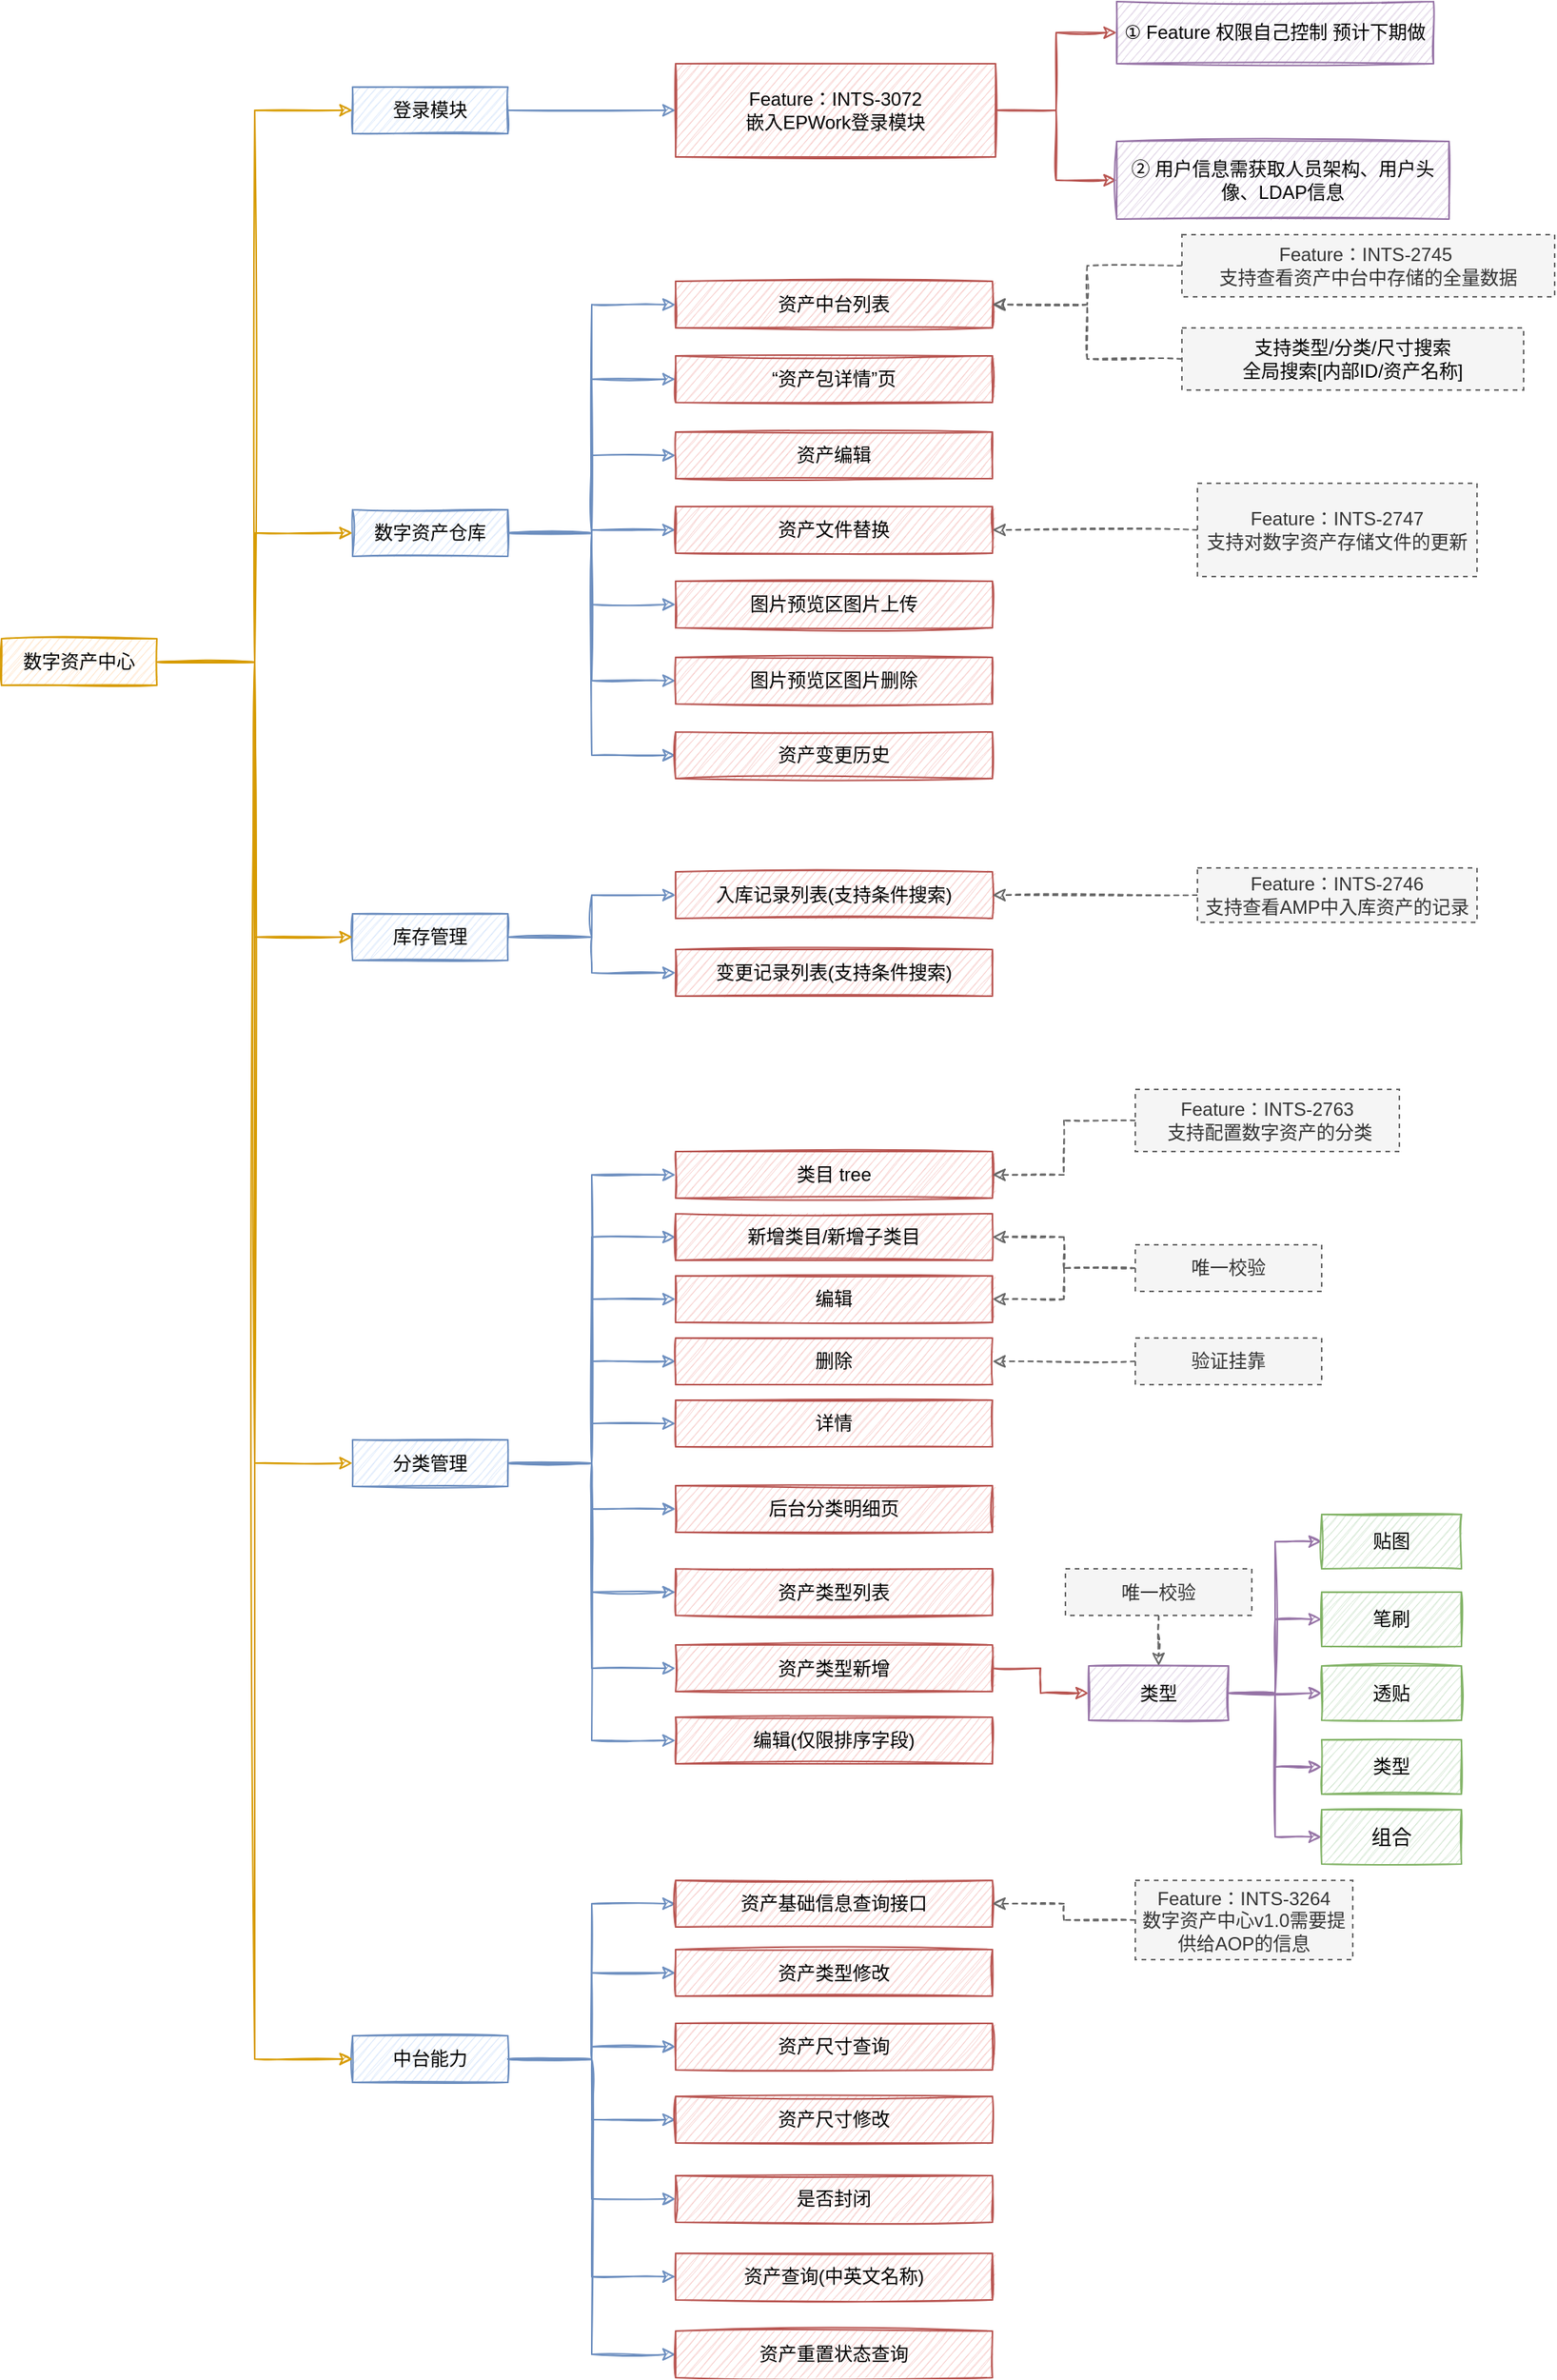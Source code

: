 <mxfile version="17.4.6" type="github">
  <diagram id="C5RBs43oDa-KdzZeNtuy" name="Page-1">
    <mxGraphModel dx="823" dy="1620" grid="1" gridSize="10" guides="1" tooltips="1" connect="1" arrows="1" fold="1" page="1" pageScale="1" pageWidth="827" pageHeight="1169" math="0" shadow="0">
      <root>
        <mxCell id="WIyWlLk6GJQsqaUBKTNV-0" />
        <mxCell id="WIyWlLk6GJQsqaUBKTNV-1" parent="WIyWlLk6GJQsqaUBKTNV-0" />
        <mxCell id="DaFXscNUTRdYXwU_u2qZ-137" value="资产中台列表" style="rounded=0;whiteSpace=wrap;html=1;sketch=1;fillColor=#f8cecc;strokeColor=#b85450;" vertex="1" parent="WIyWlLk6GJQsqaUBKTNV-1">
          <mxGeometry x="464" y="110" width="204" height="30" as="geometry" />
        </mxCell>
        <mxCell id="DaFXscNUTRdYXwU_u2qZ-129" style="edgeStyle=orthogonalEdgeStyle;rounded=0;sketch=1;orthogonalLoop=1;jettySize=auto;html=1;entryX=0;entryY=0.5;entryDx=0;entryDy=0;strokeColor=#6c8ebf;fillColor=#dae8fc;" edge="1" parent="WIyWlLk6GJQsqaUBKTNV-1" source="DaFXscNUTRdYXwU_u2qZ-31" target="DaFXscNUTRdYXwU_u2qZ-86">
          <mxGeometry relative="1" as="geometry" />
        </mxCell>
        <mxCell id="DaFXscNUTRdYXwU_u2qZ-130" style="edgeStyle=orthogonalEdgeStyle;rounded=0;sketch=1;orthogonalLoop=1;jettySize=auto;html=1;entryX=0;entryY=0.5;entryDx=0;entryDy=0;strokeColor=#6c8ebf;fillColor=#dae8fc;" edge="1" parent="WIyWlLk6GJQsqaUBKTNV-1" source="DaFXscNUTRdYXwU_u2qZ-31" target="DaFXscNUTRdYXwU_u2qZ-120">
          <mxGeometry relative="1" as="geometry" />
        </mxCell>
        <mxCell id="DaFXscNUTRdYXwU_u2qZ-131" style="edgeStyle=orthogonalEdgeStyle;rounded=0;sketch=1;orthogonalLoop=1;jettySize=auto;html=1;entryX=0;entryY=0.5;entryDx=0;entryDy=0;strokeColor=#6c8ebf;fillColor=#dae8fc;" edge="1" parent="WIyWlLk6GJQsqaUBKTNV-1" source="DaFXscNUTRdYXwU_u2qZ-31" target="DaFXscNUTRdYXwU_u2qZ-121">
          <mxGeometry relative="1" as="geometry" />
        </mxCell>
        <mxCell id="DaFXscNUTRdYXwU_u2qZ-132" style="edgeStyle=orthogonalEdgeStyle;rounded=0;sketch=1;orthogonalLoop=1;jettySize=auto;html=1;entryX=0;entryY=0.5;entryDx=0;entryDy=0;strokeColor=#6c8ebf;fillColor=#dae8fc;" edge="1" parent="WIyWlLk6GJQsqaUBKTNV-1" source="DaFXscNUTRdYXwU_u2qZ-31" target="DaFXscNUTRdYXwU_u2qZ-122">
          <mxGeometry relative="1" as="geometry" />
        </mxCell>
        <mxCell id="DaFXscNUTRdYXwU_u2qZ-133" style="edgeStyle=orthogonalEdgeStyle;rounded=0;sketch=1;orthogonalLoop=1;jettySize=auto;html=1;entryX=0;entryY=0.5;entryDx=0;entryDy=0;strokeColor=#6c8ebf;fillColor=#dae8fc;" edge="1" parent="WIyWlLk6GJQsqaUBKTNV-1" source="DaFXscNUTRdYXwU_u2qZ-31" target="DaFXscNUTRdYXwU_u2qZ-123">
          <mxGeometry relative="1" as="geometry" />
        </mxCell>
        <mxCell id="DaFXscNUTRdYXwU_u2qZ-134" style="edgeStyle=orthogonalEdgeStyle;rounded=0;sketch=1;orthogonalLoop=1;jettySize=auto;html=1;entryX=0;entryY=0.5;entryDx=0;entryDy=0;strokeColor=#6c8ebf;fillColor=#dae8fc;" edge="1" parent="WIyWlLk6GJQsqaUBKTNV-1" source="DaFXscNUTRdYXwU_u2qZ-31" target="DaFXscNUTRdYXwU_u2qZ-124">
          <mxGeometry relative="1" as="geometry" />
        </mxCell>
        <mxCell id="DaFXscNUTRdYXwU_u2qZ-135" style="edgeStyle=orthogonalEdgeStyle;rounded=0;sketch=1;orthogonalLoop=1;jettySize=auto;html=1;entryX=0;entryY=0.5;entryDx=0;entryDy=0;strokeColor=#6c8ebf;fillColor=#dae8fc;" edge="1" parent="WIyWlLk6GJQsqaUBKTNV-1" source="DaFXscNUTRdYXwU_u2qZ-31" target="DaFXscNUTRdYXwU_u2qZ-125">
          <mxGeometry relative="1" as="geometry" />
        </mxCell>
        <mxCell id="DaFXscNUTRdYXwU_u2qZ-31" value="中台能力" style="rounded=0;whiteSpace=wrap;html=1;sketch=1;fillColor=#dae8fc;strokeColor=#6c8ebf;treeFolding=1;treeMoving=1;" vertex="1" parent="WIyWlLk6GJQsqaUBKTNV-1">
          <mxGeometry x="256" y="1239" width="100" height="30" as="geometry" />
        </mxCell>
        <mxCell id="DaFXscNUTRdYXwU_u2qZ-98" style="edgeStyle=orthogonalEdgeStyle;rounded=0;sketch=1;orthogonalLoop=1;jettySize=auto;html=1;entryX=0;entryY=0.5;entryDx=0;entryDy=0;strokeColor=#6c8ebf;fillColor=#dae8fc;" edge="1" parent="WIyWlLk6GJQsqaUBKTNV-1" source="DaFXscNUTRdYXwU_u2qZ-29" target="DaFXscNUTRdYXwU_u2qZ-77">
          <mxGeometry relative="1" as="geometry" />
        </mxCell>
        <mxCell id="DaFXscNUTRdYXwU_u2qZ-99" style="edgeStyle=orthogonalEdgeStyle;rounded=0;sketch=1;orthogonalLoop=1;jettySize=auto;html=1;entryX=0;entryY=0.5;entryDx=0;entryDy=0;strokeColor=#6c8ebf;fillColor=#dae8fc;" edge="1" parent="WIyWlLk6GJQsqaUBKTNV-1" source="DaFXscNUTRdYXwU_u2qZ-29" target="DaFXscNUTRdYXwU_u2qZ-79">
          <mxGeometry relative="1" as="geometry" />
        </mxCell>
        <mxCell id="DaFXscNUTRdYXwU_u2qZ-101" style="edgeStyle=orthogonalEdgeStyle;rounded=0;sketch=1;orthogonalLoop=1;jettySize=auto;html=1;entryX=0;entryY=0.5;entryDx=0;entryDy=0;strokeColor=#6c8ebf;fillColor=#dae8fc;" edge="1" parent="WIyWlLk6GJQsqaUBKTNV-1" source="DaFXscNUTRdYXwU_u2qZ-29" target="DaFXscNUTRdYXwU_u2qZ-100">
          <mxGeometry relative="1" as="geometry" />
        </mxCell>
        <mxCell id="DaFXscNUTRdYXwU_u2qZ-102" style="edgeStyle=orthogonalEdgeStyle;rounded=0;sketch=1;orthogonalLoop=1;jettySize=auto;html=1;entryX=0;entryY=0.5;entryDx=0;entryDy=0;strokeColor=#6c8ebf;fillColor=#dae8fc;" edge="1" parent="WIyWlLk6GJQsqaUBKTNV-1" source="DaFXscNUTRdYXwU_u2qZ-29" target="DaFXscNUTRdYXwU_u2qZ-78">
          <mxGeometry relative="1" as="geometry" />
        </mxCell>
        <mxCell id="DaFXscNUTRdYXwU_u2qZ-103" style="edgeStyle=orthogonalEdgeStyle;rounded=0;sketch=1;orthogonalLoop=1;jettySize=auto;html=1;entryX=0;entryY=0.5;entryDx=0;entryDy=0;strokeColor=#6c8ebf;fillColor=#dae8fc;" edge="1" parent="WIyWlLk6GJQsqaUBKTNV-1" source="DaFXscNUTRdYXwU_u2qZ-29" target="DaFXscNUTRdYXwU_u2qZ-80">
          <mxGeometry relative="1" as="geometry" />
        </mxCell>
        <mxCell id="DaFXscNUTRdYXwU_u2qZ-104" style="edgeStyle=orthogonalEdgeStyle;rounded=0;sketch=1;orthogonalLoop=1;jettySize=auto;html=1;entryX=0;entryY=0.5;entryDx=0;entryDy=0;strokeColor=#6c8ebf;fillColor=#dae8fc;" edge="1" parent="WIyWlLk6GJQsqaUBKTNV-1" source="DaFXscNUTRdYXwU_u2qZ-29" target="DaFXscNUTRdYXwU_u2qZ-81">
          <mxGeometry relative="1" as="geometry" />
        </mxCell>
        <mxCell id="DaFXscNUTRdYXwU_u2qZ-105" style="edgeStyle=orthogonalEdgeStyle;rounded=0;sketch=1;orthogonalLoop=1;jettySize=auto;html=1;entryX=0;entryY=0.5;entryDx=0;entryDy=0;strokeColor=#6c8ebf;fillColor=#dae8fc;" edge="1" parent="WIyWlLk6GJQsqaUBKTNV-1" source="DaFXscNUTRdYXwU_u2qZ-29" target="DaFXscNUTRdYXwU_u2qZ-83">
          <mxGeometry relative="1" as="geometry" />
        </mxCell>
        <mxCell id="DaFXscNUTRdYXwU_u2qZ-106" style="edgeStyle=orthogonalEdgeStyle;rounded=0;sketch=1;orthogonalLoop=1;jettySize=auto;html=1;entryX=0;entryY=0.5;entryDx=0;entryDy=0;strokeColor=#6c8ebf;fillColor=#dae8fc;" edge="1" parent="WIyWlLk6GJQsqaUBKTNV-1" source="DaFXscNUTRdYXwU_u2qZ-29" target="DaFXscNUTRdYXwU_u2qZ-84">
          <mxGeometry relative="1" as="geometry" />
        </mxCell>
        <mxCell id="DaFXscNUTRdYXwU_u2qZ-145" style="edgeStyle=orthogonalEdgeStyle;rounded=0;sketch=1;orthogonalLoop=1;jettySize=auto;html=1;entryX=0;entryY=0.5;entryDx=0;entryDy=0;strokeColor=#6c8ebf;fillColor=#dae8fc;" edge="1" parent="WIyWlLk6GJQsqaUBKTNV-1" source="DaFXscNUTRdYXwU_u2qZ-29" target="DaFXscNUTRdYXwU_u2qZ-144">
          <mxGeometry relative="1" as="geometry" />
        </mxCell>
        <mxCell id="DaFXscNUTRdYXwU_u2qZ-29" value="分类管理" style="rounded=0;whiteSpace=wrap;html=1;sketch=1;fillColor=#dae8fc;strokeColor=#6c8ebf;treeMoving=1;treeFolding=1;" vertex="1" parent="WIyWlLk6GJQsqaUBKTNV-1">
          <mxGeometry x="256" y="855.5" width="100" height="30" as="geometry" />
        </mxCell>
        <mxCell id="DaFXscNUTRdYXwU_u2qZ-92" style="edgeStyle=orthogonalEdgeStyle;rounded=0;sketch=1;orthogonalLoop=1;jettySize=auto;html=1;entryX=0;entryY=0.5;entryDx=0;entryDy=0;strokeColor=#6c8ebf;fillColor=#dae8fc;" edge="1" parent="WIyWlLk6GJQsqaUBKTNV-1" source="DaFXscNUTRdYXwU_u2qZ-27" target="DaFXscNUTRdYXwU_u2qZ-76">
          <mxGeometry relative="1" as="geometry" />
        </mxCell>
        <mxCell id="DaFXscNUTRdYXwU_u2qZ-93" style="edgeStyle=orthogonalEdgeStyle;rounded=0;sketch=1;orthogonalLoop=1;jettySize=auto;html=1;entryX=0;entryY=0.5;entryDx=0;entryDy=0;strokeColor=#6c8ebf;fillColor=#dae8fc;" edge="1" parent="WIyWlLk6GJQsqaUBKTNV-1" source="DaFXscNUTRdYXwU_u2qZ-27" target="DaFXscNUTRdYXwU_u2qZ-75">
          <mxGeometry relative="1" as="geometry" />
        </mxCell>
        <mxCell id="DaFXscNUTRdYXwU_u2qZ-27" value="库存管理" style="rounded=0;whiteSpace=wrap;html=1;sketch=1;fillColor=#dae8fc;strokeColor=#6c8ebf;treeMoving=1;treeFolding=1;" vertex="1" parent="WIyWlLk6GJQsqaUBKTNV-1">
          <mxGeometry x="256" y="517" width="100" height="30" as="geometry" />
        </mxCell>
        <mxCell id="DaFXscNUTRdYXwU_u2qZ-43" value="" style="edgeStyle=orthogonalEdgeStyle;rounded=0;sketch=1;orthogonalLoop=1;jettySize=auto;html=1;fillColor=#dae8fc;strokeColor=#6c8ebf;entryX=0;entryY=0.5;entryDx=0;entryDy=0;" edge="1" parent="WIyWlLk6GJQsqaUBKTNV-1" source="DaFXscNUTRdYXwU_u2qZ-23" target="DaFXscNUTRdYXwU_u2qZ-137">
          <mxGeometry relative="1" as="geometry">
            <mxPoint x="464" y="116" as="targetPoint" />
          </mxGeometry>
        </mxCell>
        <mxCell id="DaFXscNUTRdYXwU_u2qZ-70" style="edgeStyle=orthogonalEdgeStyle;rounded=0;sketch=1;orthogonalLoop=1;jettySize=auto;html=1;entryX=0;entryY=0.5;entryDx=0;entryDy=0;fillColor=#dae8fc;strokeColor=#6c8ebf;" edge="1" parent="WIyWlLk6GJQsqaUBKTNV-1" source="DaFXscNUTRdYXwU_u2qZ-23" target="DaFXscNUTRdYXwU_u2qZ-69">
          <mxGeometry relative="1" as="geometry" />
        </mxCell>
        <mxCell id="DaFXscNUTRdYXwU_u2qZ-88" style="edgeStyle=orthogonalEdgeStyle;rounded=0;sketch=1;orthogonalLoop=1;jettySize=auto;html=1;entryX=0;entryY=0.5;entryDx=0;entryDy=0;strokeColor=#6c8ebf;fillColor=#dae8fc;" edge="1" parent="WIyWlLk6GJQsqaUBKTNV-1" source="DaFXscNUTRdYXwU_u2qZ-23" target="DaFXscNUTRdYXwU_u2qZ-71">
          <mxGeometry relative="1" as="geometry" />
        </mxCell>
        <mxCell id="DaFXscNUTRdYXwU_u2qZ-89" style="edgeStyle=orthogonalEdgeStyle;rounded=0;sketch=1;orthogonalLoop=1;jettySize=auto;html=1;entryX=0;entryY=0.5;entryDx=0;entryDy=0;strokeColor=#6c8ebf;fillColor=#dae8fc;" edge="1" parent="WIyWlLk6GJQsqaUBKTNV-1" source="DaFXscNUTRdYXwU_u2qZ-23" target="DaFXscNUTRdYXwU_u2qZ-72">
          <mxGeometry relative="1" as="geometry" />
        </mxCell>
        <mxCell id="DaFXscNUTRdYXwU_u2qZ-90" style="edgeStyle=orthogonalEdgeStyle;rounded=0;sketch=1;orthogonalLoop=1;jettySize=auto;html=1;entryX=0;entryY=0.5;entryDx=0;entryDy=0;strokeColor=#6c8ebf;fillColor=#dae8fc;" edge="1" parent="WIyWlLk6GJQsqaUBKTNV-1" source="DaFXscNUTRdYXwU_u2qZ-23" target="DaFXscNUTRdYXwU_u2qZ-73">
          <mxGeometry relative="1" as="geometry" />
        </mxCell>
        <mxCell id="DaFXscNUTRdYXwU_u2qZ-91" style="edgeStyle=orthogonalEdgeStyle;rounded=0;sketch=1;orthogonalLoop=1;jettySize=auto;html=1;entryX=0;entryY=0.5;entryDx=0;entryDy=0;strokeColor=#6c8ebf;fillColor=#dae8fc;" edge="1" parent="WIyWlLk6GJQsqaUBKTNV-1" source="DaFXscNUTRdYXwU_u2qZ-23" target="DaFXscNUTRdYXwU_u2qZ-74">
          <mxGeometry relative="1" as="geometry" />
        </mxCell>
        <mxCell id="DaFXscNUTRdYXwU_u2qZ-23" value="数字资产仓库" style="rounded=0;whiteSpace=wrap;html=1;sketch=1;fillColor=#dae8fc;strokeColor=#6c8ebf;treeFolding=1;treeMoving=1;" vertex="1" parent="WIyWlLk6GJQsqaUBKTNV-1">
          <mxGeometry x="256" y="257" width="100" height="30" as="geometry" />
        </mxCell>
        <mxCell id="DaFXscNUTRdYXwU_u2qZ-35" style="edgeStyle=orthogonalEdgeStyle;rounded=0;sketch=1;orthogonalLoop=1;jettySize=auto;html=1;exitX=1;exitY=0.5;exitDx=0;exitDy=0;entryX=0;entryY=0.5;entryDx=0;entryDy=0;fillColor=#dae8fc;strokeColor=#6c8ebf;" edge="1" parent="WIyWlLk6GJQsqaUBKTNV-1" source="DaFXscNUTRdYXwU_u2qZ-25" target="DaFXscNUTRdYXwU_u2qZ-18">
          <mxGeometry relative="1" as="geometry" />
        </mxCell>
        <mxCell id="DaFXscNUTRdYXwU_u2qZ-25" value="登录模块" style="rounded=0;whiteSpace=wrap;html=1;sketch=1;fillColor=#dae8fc;strokeColor=#6c8ebf;treeMoving=1;treeFolding=1;" vertex="1" parent="WIyWlLk6GJQsqaUBKTNV-1">
          <mxGeometry x="256" y="-15" width="100" height="30" as="geometry" />
        </mxCell>
        <mxCell id="DaFXscNUTRdYXwU_u2qZ-24" value="" style="edgeStyle=orthogonalEdgeStyle;rounded=0;sketch=1;orthogonalLoop=1;jettySize=auto;html=1;entryX=0;entryY=0.5;entryDx=0;entryDy=0;fillColor=#ffe6cc;strokeColor=#d79b00;" edge="1" parent="WIyWlLk6GJQsqaUBKTNV-1" source="DaFXscNUTRdYXwU_u2qZ-0" target="DaFXscNUTRdYXwU_u2qZ-23">
          <mxGeometry relative="1" as="geometry" />
        </mxCell>
        <mxCell id="DaFXscNUTRdYXwU_u2qZ-26" value="" style="edgeStyle=orthogonalEdgeStyle;rounded=0;sketch=1;orthogonalLoop=1;jettySize=auto;html=1;entryX=0;entryY=0.5;entryDx=0;entryDy=0;fillColor=#ffe6cc;strokeColor=#d79b00;" edge="1" parent="WIyWlLk6GJQsqaUBKTNV-1" source="DaFXscNUTRdYXwU_u2qZ-0" target="DaFXscNUTRdYXwU_u2qZ-25">
          <mxGeometry relative="1" as="geometry" />
        </mxCell>
        <mxCell id="DaFXscNUTRdYXwU_u2qZ-30" value="" style="edgeStyle=orthogonalEdgeStyle;rounded=0;sketch=1;orthogonalLoop=1;jettySize=auto;html=1;entryX=0;entryY=0.5;entryDx=0;entryDy=0;fillColor=#ffe6cc;strokeColor=#d79b00;" edge="1" parent="WIyWlLk6GJQsqaUBKTNV-1" source="DaFXscNUTRdYXwU_u2qZ-0" target="DaFXscNUTRdYXwU_u2qZ-29">
          <mxGeometry relative="1" as="geometry" />
        </mxCell>
        <mxCell id="DaFXscNUTRdYXwU_u2qZ-32" value="" style="edgeStyle=orthogonalEdgeStyle;rounded=0;sketch=1;orthogonalLoop=1;jettySize=auto;html=1;entryX=0;entryY=0.5;entryDx=0;entryDy=0;fillColor=#ffe6cc;strokeColor=#d79b00;" edge="1" parent="WIyWlLk6GJQsqaUBKTNV-1" source="DaFXscNUTRdYXwU_u2qZ-0" target="DaFXscNUTRdYXwU_u2qZ-31">
          <mxGeometry relative="1" as="geometry" />
        </mxCell>
        <mxCell id="DaFXscNUTRdYXwU_u2qZ-87" style="edgeStyle=orthogonalEdgeStyle;rounded=0;sketch=1;orthogonalLoop=1;jettySize=auto;html=1;entryX=0;entryY=0.5;entryDx=0;entryDy=0;strokeColor=#d79b00;fillColor=#ffe6cc;" edge="1" parent="WIyWlLk6GJQsqaUBKTNV-1" source="DaFXscNUTRdYXwU_u2qZ-0" target="DaFXscNUTRdYXwU_u2qZ-27">
          <mxGeometry relative="1" as="geometry" />
        </mxCell>
        <mxCell id="DaFXscNUTRdYXwU_u2qZ-0" value="数字资产中心" style="rounded=0;whiteSpace=wrap;html=1;sketch=1;fillColor=#ffe6cc;strokeColor=#d79b00;" vertex="1" parent="WIyWlLk6GJQsqaUBKTNV-1">
          <mxGeometry x="30" y="340" width="100" height="30" as="geometry" />
        </mxCell>
        <mxCell id="DaFXscNUTRdYXwU_u2qZ-8" style="edgeStyle=orthogonalEdgeStyle;rounded=0;sketch=1;orthogonalLoop=1;jettySize=auto;html=1;exitX=0.5;exitY=1;exitDx=0;exitDy=0;" edge="1" parent="WIyWlLk6GJQsqaUBKTNV-1">
          <mxGeometry relative="1" as="geometry">
            <mxPoint x="306" y="200" as="sourcePoint" />
            <mxPoint x="306" y="200" as="targetPoint" />
          </mxGeometry>
        </mxCell>
        <mxCell id="DaFXscNUTRdYXwU_u2qZ-39" value="" style="edgeStyle=orthogonalEdgeStyle;rounded=0;sketch=1;orthogonalLoop=1;jettySize=auto;html=1;entryX=0;entryY=0.5;entryDx=0;entryDy=0;fillColor=#f8cecc;strokeColor=#b85450;" edge="1" parent="WIyWlLk6GJQsqaUBKTNV-1" source="DaFXscNUTRdYXwU_u2qZ-18" target="DaFXscNUTRdYXwU_u2qZ-38">
          <mxGeometry relative="1" as="geometry" />
        </mxCell>
        <mxCell id="DaFXscNUTRdYXwU_u2qZ-41" value="" style="edgeStyle=orthogonalEdgeStyle;rounded=0;sketch=1;orthogonalLoop=1;jettySize=auto;html=1;fillColor=#f8cecc;strokeColor=#b85450;entryX=0;entryY=0.5;entryDx=0;entryDy=0;" edge="1" parent="WIyWlLk6GJQsqaUBKTNV-1" source="DaFXscNUTRdYXwU_u2qZ-18" target="DaFXscNUTRdYXwU_u2qZ-40">
          <mxGeometry relative="1" as="geometry">
            <mxPoint x="686" y="64.957" as="targetPoint" />
          </mxGeometry>
        </mxCell>
        <mxCell id="DaFXscNUTRdYXwU_u2qZ-18" value="Feature：INTS-3072 &lt;br&gt;嵌入EPWork登录模块" style="rounded=0;whiteSpace=wrap;html=1;sketch=1;fillColor=#f8cecc;strokeColor=#b85450;" vertex="1" parent="WIyWlLk6GJQsqaUBKTNV-1">
          <mxGeometry x="464" y="-30" width="206" height="60" as="geometry" />
        </mxCell>
        <mxCell id="DaFXscNUTRdYXwU_u2qZ-38" value="① Feature 权限自己控制 预计下期做" style="rounded=0;whiteSpace=wrap;html=1;sketch=1;fillColor=#e1d5e7;strokeColor=#9673a6;" vertex="1" parent="WIyWlLk6GJQsqaUBKTNV-1">
          <mxGeometry x="748" y="-70" width="204" height="40" as="geometry" />
        </mxCell>
        <mxCell id="DaFXscNUTRdYXwU_u2qZ-40" value="&lt;div class=&quot;okr-block-clipboard&quot;&gt;&lt;/div&gt;&lt;div&gt;&lt;span&gt;② 用户信息需获取人员架构、用户头像、LDAP信息&lt;/span&gt;&lt;br&gt;&lt;/div&gt;" style="rounded=0;whiteSpace=wrap;html=1;sketch=1;fillColor=#e1d5e7;strokeColor=#9673a6;" vertex="1" parent="WIyWlLk6GJQsqaUBKTNV-1">
          <mxGeometry x="748" y="20" width="214" height="50" as="geometry" />
        </mxCell>
        <mxCell id="DaFXscNUTRdYXwU_u2qZ-64" value="" style="edgeStyle=orthogonalEdgeStyle;rounded=0;sketch=1;orthogonalLoop=1;jettySize=auto;html=1;entryX=0;entryY=0.5;entryDx=0;entryDy=0;exitX=1;exitY=0.5;exitDx=0;exitDy=0;fillColor=#dae8fc;strokeColor=#6c8ebf;" edge="1" parent="WIyWlLk6GJQsqaUBKTNV-1" source="DaFXscNUTRdYXwU_u2qZ-23" target="DaFXscNUTRdYXwU_u2qZ-63">
          <mxGeometry relative="1" as="geometry" />
        </mxCell>
        <mxCell id="DaFXscNUTRdYXwU_u2qZ-47" value="" style="edgeStyle=orthogonalEdgeStyle;rounded=0;sketch=1;orthogonalLoop=1;jettySize=auto;html=1;exitX=1;exitY=0.5;exitDx=0;exitDy=0;fillColor=#f8cecc;strokeColor=#b85450;" edge="1" parent="WIyWlLk6GJQsqaUBKTNV-1" source="DaFXscNUTRdYXwU_u2qZ-84" target="DaFXscNUTRdYXwU_u2qZ-46">
          <mxGeometry relative="1" as="geometry">
            <mxPoint x="636" y="1000" as="sourcePoint" />
          </mxGeometry>
        </mxCell>
        <mxCell id="DaFXscNUTRdYXwU_u2qZ-49" value="" style="edgeStyle=orthogonalEdgeStyle;rounded=0;sketch=1;orthogonalLoop=1;jettySize=auto;html=1;entryX=0;entryY=0.5;entryDx=0;entryDy=0;fillColor=#e1d5e7;strokeColor=#9673a6;" edge="1" parent="WIyWlLk6GJQsqaUBKTNV-1" source="DaFXscNUTRdYXwU_u2qZ-46" target="DaFXscNUTRdYXwU_u2qZ-48">
          <mxGeometry relative="1" as="geometry" />
        </mxCell>
        <mxCell id="DaFXscNUTRdYXwU_u2qZ-51" value="" style="edgeStyle=orthogonalEdgeStyle;rounded=0;sketch=1;orthogonalLoop=1;jettySize=auto;html=1;entryX=0;entryY=0.5;entryDx=0;entryDy=0;fillColor=#e1d5e7;strokeColor=#9673a6;" edge="1" parent="WIyWlLk6GJQsqaUBKTNV-1" source="DaFXscNUTRdYXwU_u2qZ-46" target="DaFXscNUTRdYXwU_u2qZ-50">
          <mxGeometry relative="1" as="geometry" />
        </mxCell>
        <mxCell id="DaFXscNUTRdYXwU_u2qZ-53" value="" style="edgeStyle=orthogonalEdgeStyle;rounded=0;sketch=1;orthogonalLoop=1;jettySize=auto;html=1;entryX=0;entryY=0.5;entryDx=0;entryDy=0;fillColor=#e1d5e7;strokeColor=#9673a6;" edge="1" parent="WIyWlLk6GJQsqaUBKTNV-1" source="DaFXscNUTRdYXwU_u2qZ-46" target="DaFXscNUTRdYXwU_u2qZ-52">
          <mxGeometry relative="1" as="geometry" />
        </mxCell>
        <mxCell id="DaFXscNUTRdYXwU_u2qZ-55" value="" style="edgeStyle=orthogonalEdgeStyle;rounded=0;sketch=1;orthogonalLoop=1;jettySize=auto;html=1;entryX=0;entryY=0.5;entryDx=0;entryDy=0;fillColor=#e1d5e7;strokeColor=#9673a6;" edge="1" parent="WIyWlLk6GJQsqaUBKTNV-1" source="DaFXscNUTRdYXwU_u2qZ-46" target="DaFXscNUTRdYXwU_u2qZ-54">
          <mxGeometry relative="1" as="geometry" />
        </mxCell>
        <mxCell id="DaFXscNUTRdYXwU_u2qZ-57" style="edgeStyle=orthogonalEdgeStyle;rounded=0;sketch=1;orthogonalLoop=1;jettySize=auto;html=1;entryX=0;entryY=0.5;entryDx=0;entryDy=0;fillColor=#e1d5e7;strokeColor=#9673a6;" edge="1" parent="WIyWlLk6GJQsqaUBKTNV-1" source="DaFXscNUTRdYXwU_u2qZ-46" target="DaFXscNUTRdYXwU_u2qZ-56">
          <mxGeometry relative="1" as="geometry" />
        </mxCell>
        <mxCell id="DaFXscNUTRdYXwU_u2qZ-46" value="类型" style="rounded=0;whiteSpace=wrap;html=1;sketch=1;fillColor=#e1d5e7;strokeColor=#9673a6;" vertex="1" parent="WIyWlLk6GJQsqaUBKTNV-1">
          <mxGeometry x="730" y="1001" width="90" height="35" as="geometry" />
        </mxCell>
        <mxCell id="DaFXscNUTRdYXwU_u2qZ-48" value="贴图" style="rounded=0;whiteSpace=wrap;html=1;sketch=1;fillColor=#d5e8d4;strokeColor=#82b366;" vertex="1" parent="WIyWlLk6GJQsqaUBKTNV-1">
          <mxGeometry x="880" y="903.5" width="90" height="35" as="geometry" />
        </mxCell>
        <mxCell id="DaFXscNUTRdYXwU_u2qZ-50" value="笔刷" style="rounded=0;whiteSpace=wrap;html=1;sketch=1;fillColor=#d5e8d4;strokeColor=#82b366;" vertex="1" parent="WIyWlLk6GJQsqaUBKTNV-1">
          <mxGeometry x="880" y="953.5" width="90" height="35" as="geometry" />
        </mxCell>
        <mxCell id="DaFXscNUTRdYXwU_u2qZ-52" value="透贴" style="rounded=0;whiteSpace=wrap;html=1;sketch=1;fillColor=#d5e8d4;strokeColor=#82b366;" vertex="1" parent="WIyWlLk6GJQsqaUBKTNV-1">
          <mxGeometry x="880" y="1001" width="90" height="35" as="geometry" />
        </mxCell>
        <mxCell id="DaFXscNUTRdYXwU_u2qZ-54" value="类型" style="rounded=0;whiteSpace=wrap;html=1;sketch=1;fillColor=#d5e8d4;strokeColor=#82b366;" vertex="1" parent="WIyWlLk6GJQsqaUBKTNV-1">
          <mxGeometry x="880" y="1048.5" width="90" height="35" as="geometry" />
        </mxCell>
        <mxCell id="DaFXscNUTRdYXwU_u2qZ-56" value="&lt;div&gt;&lt;span style=&quot;font-family: &amp;#34;larkhacksafarifont&amp;#34; , &amp;#34;larkemojifont&amp;#34; , &amp;#34;larkchinesequote&amp;#34; , , &amp;#34;blinkmacsystemfont&amp;#34; , &amp;#34;helvetica neue&amp;#34; , &amp;#34;arial&amp;#34; , &amp;#34;segoe ui&amp;#34; , &amp;#34;pingfang sc&amp;#34; , &amp;#34;microsoft yahei&amp;#34; , &amp;#34;hiragino sans gb&amp;#34; , sans-serif , &amp;#34;apple color emoji&amp;#34; , &amp;#34;segoe ui emoji&amp;#34; , &amp;#34;segoe ui symbol&amp;#34; , &amp;#34;noto color emoji&amp;#34;&quot;&gt;&lt;span style=&quot;font-size: 13px&quot;&gt;组合&lt;/span&gt;&lt;/span&gt;&lt;/div&gt;" style="rounded=0;whiteSpace=wrap;html=1;sketch=1;fillColor=#d5e8d4;strokeColor=#82b366;" vertex="1" parent="WIyWlLk6GJQsqaUBKTNV-1">
          <mxGeometry x="880" y="1093.5" width="90" height="35" as="geometry" />
        </mxCell>
        <mxCell id="DaFXscNUTRdYXwU_u2qZ-63" value="“资产包详情”页" style="rounded=0;whiteSpace=wrap;html=1;sketch=1;fillColor=#f8cecc;strokeColor=#b85450;" vertex="1" parent="WIyWlLk6GJQsqaUBKTNV-1">
          <mxGeometry x="464" y="158" width="204" height="30" as="geometry" />
        </mxCell>
        <mxCell id="DaFXscNUTRdYXwU_u2qZ-68" style="edgeStyle=orthogonalEdgeStyle;sketch=1;orthogonalLoop=1;jettySize=auto;html=1;entryX=1;entryY=0.5;entryDx=0;entryDy=0;strokeColor=#666666;rounded=0;fillColor=#f5f5f5;dashed=1;" edge="1" parent="WIyWlLk6GJQsqaUBKTNV-1" source="DaFXscNUTRdYXwU_u2qZ-67" target="DaFXscNUTRdYXwU_u2qZ-137">
          <mxGeometry relative="1" as="geometry">
            <mxPoint x="668" y="116" as="targetPoint" />
          </mxGeometry>
        </mxCell>
        <mxCell id="DaFXscNUTRdYXwU_u2qZ-67" value="&lt;div&gt;Feature：INTS-2745&amp;nbsp;&lt;/div&gt;&lt;div&gt;支持查看资产中台中存储的全量数据&lt;/div&gt;" style="rounded=0;whiteSpace=wrap;html=1;dashed=1;disableMultiStrokeFill=0;fillColor=#f5f5f5;fontColor=#333333;strokeColor=#666666;" vertex="1" parent="WIyWlLk6GJQsqaUBKTNV-1">
          <mxGeometry x="790" y="80" width="240" height="40" as="geometry" />
        </mxCell>
        <mxCell id="DaFXscNUTRdYXwU_u2qZ-69" value="资产编辑" style="rounded=0;whiteSpace=wrap;html=1;sketch=1;fillColor=#f8cecc;strokeColor=#b85450;" vertex="1" parent="WIyWlLk6GJQsqaUBKTNV-1">
          <mxGeometry x="464" y="207" width="204" height="30" as="geometry" />
        </mxCell>
        <mxCell id="DaFXscNUTRdYXwU_u2qZ-71" value="资产文件替换" style="rounded=0;whiteSpace=wrap;html=1;sketch=1;fillColor=#f8cecc;strokeColor=#b85450;" vertex="1" parent="WIyWlLk6GJQsqaUBKTNV-1">
          <mxGeometry x="464" y="255" width="204" height="30" as="geometry" />
        </mxCell>
        <mxCell id="DaFXscNUTRdYXwU_u2qZ-72" value="图片预览区图片上传" style="rounded=0;whiteSpace=wrap;html=1;sketch=1;fillColor=#f8cecc;strokeColor=#b85450;" vertex="1" parent="WIyWlLk6GJQsqaUBKTNV-1">
          <mxGeometry x="464" y="303" width="204" height="30" as="geometry" />
        </mxCell>
        <mxCell id="DaFXscNUTRdYXwU_u2qZ-73" value="图片预览区图片删除" style="rounded=0;whiteSpace=wrap;html=1;sketch=1;fillColor=#f8cecc;strokeColor=#b85450;" vertex="1" parent="WIyWlLk6GJQsqaUBKTNV-1">
          <mxGeometry x="464" y="352" width="204" height="30" as="geometry" />
        </mxCell>
        <mxCell id="DaFXscNUTRdYXwU_u2qZ-74" value="资产变更历史" style="rounded=0;whiteSpace=wrap;html=1;sketch=1;fillColor=#f8cecc;strokeColor=#b85450;" vertex="1" parent="WIyWlLk6GJQsqaUBKTNV-1">
          <mxGeometry x="464" y="400" width="204" height="30" as="geometry" />
        </mxCell>
        <mxCell id="DaFXscNUTRdYXwU_u2qZ-75" value="变更记录列表(支持条件搜索)" style="rounded=0;whiteSpace=wrap;html=1;sketch=1;fillColor=#f8cecc;strokeColor=#b85450;" vertex="1" parent="WIyWlLk6GJQsqaUBKTNV-1">
          <mxGeometry x="464" y="540" width="204" height="30" as="geometry" />
        </mxCell>
        <mxCell id="DaFXscNUTRdYXwU_u2qZ-76" value="入库记录列表(支持条件搜索)" style="rounded=0;whiteSpace=wrap;html=1;sketch=1;fillColor=#f8cecc;strokeColor=#b85450;" vertex="1" parent="WIyWlLk6GJQsqaUBKTNV-1">
          <mxGeometry x="464" y="490" width="204" height="30" as="geometry" />
        </mxCell>
        <mxCell id="DaFXscNUTRdYXwU_u2qZ-77" value="新增类目/新增子类目" style="rounded=0;whiteSpace=wrap;html=1;sketch=1;fillColor=#f8cecc;strokeColor=#b85450;" vertex="1" parent="WIyWlLk6GJQsqaUBKTNV-1">
          <mxGeometry x="464" y="710" width="204" height="30" as="geometry" />
        </mxCell>
        <mxCell id="DaFXscNUTRdYXwU_u2qZ-78" value="删除" style="rounded=0;whiteSpace=wrap;html=1;sketch=1;fillColor=#f8cecc;strokeColor=#b85450;" vertex="1" parent="WIyWlLk6GJQsqaUBKTNV-1">
          <mxGeometry x="464" y="790" width="204" height="30" as="geometry" />
        </mxCell>
        <mxCell id="DaFXscNUTRdYXwU_u2qZ-79" value="编辑" style="rounded=0;whiteSpace=wrap;html=1;sketch=1;fillColor=#f8cecc;strokeColor=#b85450;" vertex="1" parent="WIyWlLk6GJQsqaUBKTNV-1">
          <mxGeometry x="464" y="750" width="204" height="30" as="geometry" />
        </mxCell>
        <mxCell id="DaFXscNUTRdYXwU_u2qZ-80" value="详情" style="rounded=0;whiteSpace=wrap;html=1;sketch=1;fillColor=#f8cecc;strokeColor=#b85450;" vertex="1" parent="WIyWlLk6GJQsqaUBKTNV-1">
          <mxGeometry x="464" y="830" width="204" height="30" as="geometry" />
        </mxCell>
        <mxCell id="DaFXscNUTRdYXwU_u2qZ-81" value="&lt;span&gt;后台分类明细页&lt;/span&gt;" style="rounded=0;whiteSpace=wrap;html=1;sketch=1;fillColor=#f8cecc;strokeColor=#b85450;" vertex="1" parent="WIyWlLk6GJQsqaUBKTNV-1">
          <mxGeometry x="464" y="885" width="204" height="30" as="geometry" />
        </mxCell>
        <mxCell id="DaFXscNUTRdYXwU_u2qZ-83" value="资产类型列表" style="rounded=0;whiteSpace=wrap;html=1;sketch=1;fillColor=#f8cecc;strokeColor=#b85450;" vertex="1" parent="WIyWlLk6GJQsqaUBKTNV-1">
          <mxGeometry x="464" y="938.5" width="204" height="30" as="geometry" />
        </mxCell>
        <mxCell id="DaFXscNUTRdYXwU_u2qZ-84" value="资产类型新增" style="rounded=0;whiteSpace=wrap;html=1;sketch=1;fillColor=#f8cecc;strokeColor=#b85450;" vertex="1" parent="WIyWlLk6GJQsqaUBKTNV-1">
          <mxGeometry x="464" y="987.5" width="204" height="30" as="geometry" />
        </mxCell>
        <mxCell id="DaFXscNUTRdYXwU_u2qZ-86" value="资产基础信息查询接口" style="rounded=0;whiteSpace=wrap;html=1;sketch=1;fillColor=#f8cecc;strokeColor=#b85450;" vertex="1" parent="WIyWlLk6GJQsqaUBKTNV-1">
          <mxGeometry x="464" y="1139" width="204" height="30" as="geometry" />
        </mxCell>
        <mxCell id="DaFXscNUTRdYXwU_u2qZ-95" style="edgeStyle=orthogonalEdgeStyle;rounded=0;sketch=1;orthogonalLoop=1;jettySize=auto;html=1;entryX=1;entryY=0.5;entryDx=0;entryDy=0;strokeColor=#666666;dashed=1;fillColor=#f5f5f5;" edge="1" parent="WIyWlLk6GJQsqaUBKTNV-1" source="DaFXscNUTRdYXwU_u2qZ-94" target="DaFXscNUTRdYXwU_u2qZ-71">
          <mxGeometry relative="1" as="geometry" />
        </mxCell>
        <mxCell id="DaFXscNUTRdYXwU_u2qZ-94" value="Feature：INTS-2747 &lt;br&gt;支持对数字资产存储文件的更新" style="rounded=0;whiteSpace=wrap;html=1;dashed=1;disableMultiStrokeFill=0;fillColor=#f5f5f5;fontColor=#333333;strokeColor=#666666;" vertex="1" parent="WIyWlLk6GJQsqaUBKTNV-1">
          <mxGeometry x="800" y="240" width="180" height="60" as="geometry" />
        </mxCell>
        <mxCell id="DaFXscNUTRdYXwU_u2qZ-97" style="edgeStyle=orthogonalEdgeStyle;rounded=0;sketch=1;orthogonalLoop=1;jettySize=auto;html=1;entryX=1;entryY=0.5;entryDx=0;entryDy=0;strokeColor=#666666;dashed=1;fillColor=#f5f5f5;" edge="1" parent="WIyWlLk6GJQsqaUBKTNV-1" source="DaFXscNUTRdYXwU_u2qZ-96" target="DaFXscNUTRdYXwU_u2qZ-76">
          <mxGeometry relative="1" as="geometry" />
        </mxCell>
        <mxCell id="DaFXscNUTRdYXwU_u2qZ-96" value="Feature：INTS-2746 &lt;br&gt;支持查看AMP中入库资产的记录" style="rounded=0;whiteSpace=wrap;html=1;dashed=1;disableMultiStrokeFill=0;fillColor=#f5f5f5;fontColor=#333333;strokeColor=#666666;" vertex="1" parent="WIyWlLk6GJQsqaUBKTNV-1">
          <mxGeometry x="800" y="487.5" width="180" height="35" as="geometry" />
        </mxCell>
        <mxCell id="DaFXscNUTRdYXwU_u2qZ-100" value="类目 tree" style="rounded=0;whiteSpace=wrap;html=1;sketch=1;fillColor=#f8cecc;strokeColor=#b85450;" vertex="1" parent="WIyWlLk6GJQsqaUBKTNV-1">
          <mxGeometry x="464" y="670" width="204" height="30" as="geometry" />
        </mxCell>
        <mxCell id="DaFXscNUTRdYXwU_u2qZ-111" style="edgeStyle=orthogonalEdgeStyle;rounded=0;sketch=1;orthogonalLoop=1;jettySize=auto;html=1;entryX=1;entryY=0.5;entryDx=0;entryDy=0;strokeColor=#666666;dashed=1;fillColor=#f5f5f5;" edge="1" parent="WIyWlLk6GJQsqaUBKTNV-1" source="DaFXscNUTRdYXwU_u2qZ-110" target="DaFXscNUTRdYXwU_u2qZ-77">
          <mxGeometry relative="1" as="geometry" />
        </mxCell>
        <mxCell id="DaFXscNUTRdYXwU_u2qZ-112" style="edgeStyle=orthogonalEdgeStyle;rounded=0;sketch=1;orthogonalLoop=1;jettySize=auto;html=1;entryX=1;entryY=0.5;entryDx=0;entryDy=0;strokeColor=#666666;dashed=1;fillColor=#f5f5f5;" edge="1" parent="WIyWlLk6GJQsqaUBKTNV-1" source="DaFXscNUTRdYXwU_u2qZ-110" target="DaFXscNUTRdYXwU_u2qZ-79">
          <mxGeometry relative="1" as="geometry" />
        </mxCell>
        <mxCell id="DaFXscNUTRdYXwU_u2qZ-110" value="唯一校验" style="rounded=0;whiteSpace=wrap;html=1;dashed=1;disableMultiStrokeFill=0;fillColor=#f5f5f5;fontColor=#333333;strokeColor=#666666;" vertex="1" parent="WIyWlLk6GJQsqaUBKTNV-1">
          <mxGeometry x="760" y="730" width="120" height="30" as="geometry" />
        </mxCell>
        <mxCell id="DaFXscNUTRdYXwU_u2qZ-114" style="edgeStyle=orthogonalEdgeStyle;rounded=0;sketch=1;orthogonalLoop=1;jettySize=auto;html=1;entryX=1;entryY=0.5;entryDx=0;entryDy=0;strokeColor=#666666;dashed=1;fillColor=#f5f5f5;" edge="1" parent="WIyWlLk6GJQsqaUBKTNV-1" source="DaFXscNUTRdYXwU_u2qZ-113" target="DaFXscNUTRdYXwU_u2qZ-100">
          <mxGeometry relative="1" as="geometry" />
        </mxCell>
        <mxCell id="DaFXscNUTRdYXwU_u2qZ-113" value="Feature：INTS-2763&lt;br&gt;&amp;nbsp;支持配置数字资产的分类" style="rounded=0;whiteSpace=wrap;html=1;dashed=1;disableMultiStrokeFill=0;fillColor=#f5f5f5;fontColor=#333333;strokeColor=#666666;" vertex="1" parent="WIyWlLk6GJQsqaUBKTNV-1">
          <mxGeometry x="760" y="630" width="170" height="40" as="geometry" />
        </mxCell>
        <mxCell id="DaFXscNUTRdYXwU_u2qZ-116" style="edgeStyle=orthogonalEdgeStyle;rounded=0;sketch=1;orthogonalLoop=1;jettySize=auto;html=1;entryX=1;entryY=0.5;entryDx=0;entryDy=0;strokeColor=#666666;dashed=1;fillColor=#f5f5f5;" edge="1" parent="WIyWlLk6GJQsqaUBKTNV-1" source="DaFXscNUTRdYXwU_u2qZ-115" target="DaFXscNUTRdYXwU_u2qZ-78">
          <mxGeometry relative="1" as="geometry" />
        </mxCell>
        <mxCell id="DaFXscNUTRdYXwU_u2qZ-115" value="验证挂靠" style="rounded=0;whiteSpace=wrap;html=1;dashed=1;disableMultiStrokeFill=0;fillColor=#f5f5f5;fontColor=#333333;strokeColor=#666666;" vertex="1" parent="WIyWlLk6GJQsqaUBKTNV-1">
          <mxGeometry x="760" y="790" width="120" height="30" as="geometry" />
        </mxCell>
        <mxCell id="DaFXscNUTRdYXwU_u2qZ-119" style="edgeStyle=orthogonalEdgeStyle;rounded=0;sketch=1;orthogonalLoop=1;jettySize=auto;html=1;entryX=0.5;entryY=0;entryDx=0;entryDy=0;strokeColor=#666666;dashed=1;fillColor=#f5f5f5;" edge="1" parent="WIyWlLk6GJQsqaUBKTNV-1" source="DaFXscNUTRdYXwU_u2qZ-118" target="DaFXscNUTRdYXwU_u2qZ-46">
          <mxGeometry relative="1" as="geometry" />
        </mxCell>
        <mxCell id="DaFXscNUTRdYXwU_u2qZ-118" value="唯一校验" style="rounded=0;whiteSpace=wrap;html=1;dashed=1;disableMultiStrokeFill=0;fillColor=#f5f5f5;fontColor=#333333;strokeColor=#666666;" vertex="1" parent="WIyWlLk6GJQsqaUBKTNV-1">
          <mxGeometry x="715" y="938.5" width="120" height="30" as="geometry" />
        </mxCell>
        <mxCell id="DaFXscNUTRdYXwU_u2qZ-120" value="资产类型修改" style="rounded=0;whiteSpace=wrap;html=1;sketch=1;fillColor=#f8cecc;strokeColor=#b85450;" vertex="1" parent="WIyWlLk6GJQsqaUBKTNV-1">
          <mxGeometry x="464" y="1183.5" width="204" height="30" as="geometry" />
        </mxCell>
        <mxCell id="DaFXscNUTRdYXwU_u2qZ-121" value="资产尺寸查询" style="rounded=0;whiteSpace=wrap;html=1;sketch=1;fillColor=#f8cecc;strokeColor=#b85450;" vertex="1" parent="WIyWlLk6GJQsqaUBKTNV-1">
          <mxGeometry x="464" y="1231" width="204" height="30" as="geometry" />
        </mxCell>
        <mxCell id="DaFXscNUTRdYXwU_u2qZ-122" value="资产尺寸修改" style="rounded=0;whiteSpace=wrap;html=1;sketch=1;fillColor=#f8cecc;strokeColor=#b85450;" vertex="1" parent="WIyWlLk6GJQsqaUBKTNV-1">
          <mxGeometry x="464" y="1278" width="204" height="30" as="geometry" />
        </mxCell>
        <mxCell id="DaFXscNUTRdYXwU_u2qZ-123" value="是否封闭" style="rounded=0;whiteSpace=wrap;html=1;sketch=1;fillColor=#f8cecc;strokeColor=#b85450;" vertex="1" parent="WIyWlLk6GJQsqaUBKTNV-1">
          <mxGeometry x="464" y="1329" width="204" height="30" as="geometry" />
        </mxCell>
        <mxCell id="DaFXscNUTRdYXwU_u2qZ-124" value="资产查询(中英文名称)" style="rounded=0;whiteSpace=wrap;html=1;sketch=1;fillColor=#f8cecc;strokeColor=#b85450;" vertex="1" parent="WIyWlLk6GJQsqaUBKTNV-1">
          <mxGeometry x="464" y="1379" width="204" height="30" as="geometry" />
        </mxCell>
        <mxCell id="DaFXscNUTRdYXwU_u2qZ-125" value="资产重置状态查询" style="rounded=0;whiteSpace=wrap;html=1;sketch=1;fillColor=#f8cecc;strokeColor=#b85450;" vertex="1" parent="WIyWlLk6GJQsqaUBKTNV-1">
          <mxGeometry x="464" y="1429" width="204" height="30" as="geometry" />
        </mxCell>
        <mxCell id="DaFXscNUTRdYXwU_u2qZ-128" style="edgeStyle=orthogonalEdgeStyle;rounded=0;sketch=1;orthogonalLoop=1;jettySize=auto;html=1;entryX=1;entryY=0.5;entryDx=0;entryDy=0;strokeColor=#666666;dashed=1;fillColor=#f5f5f5;" edge="1" parent="WIyWlLk6GJQsqaUBKTNV-1" source="DaFXscNUTRdYXwU_u2qZ-127" target="DaFXscNUTRdYXwU_u2qZ-86">
          <mxGeometry relative="1" as="geometry" />
        </mxCell>
        <mxCell id="DaFXscNUTRdYXwU_u2qZ-127" value="Feature：INTS-3264 &lt;br&gt;数字资产中心v1.0需要提供给AOP的信息" style="rounded=0;whiteSpace=wrap;html=1;dashed=1;disableMultiStrokeFill=0;fillColor=#f5f5f5;fontColor=#333333;strokeColor=#666666;" vertex="1" parent="WIyWlLk6GJQsqaUBKTNV-1">
          <mxGeometry x="760" y="1139" width="140" height="51" as="geometry" />
        </mxCell>
        <mxCell id="DaFXscNUTRdYXwU_u2qZ-141" style="edgeStyle=orthogonalEdgeStyle;rounded=0;sketch=1;orthogonalLoop=1;jettySize=auto;html=1;entryX=1;entryY=0.5;entryDx=0;entryDy=0;dashed=1;strokeColor=#666666;fillColor=#f5f5f5;" edge="1" parent="WIyWlLk6GJQsqaUBKTNV-1" source="DaFXscNUTRdYXwU_u2qZ-136" target="DaFXscNUTRdYXwU_u2qZ-137">
          <mxGeometry relative="1" as="geometry" />
        </mxCell>
        <mxCell id="DaFXscNUTRdYXwU_u2qZ-136" value="&lt;span style=&quot;color: rgb(0 , 0 , 0)&quot;&gt;支持类型/分类/尺寸搜索&lt;br&gt;全局搜索[内部ID/资产名称]&lt;/span&gt;" style="rounded=0;whiteSpace=wrap;html=1;dashed=1;disableMultiStrokeFill=0;fillColor=#f5f5f5;fontColor=#333333;strokeColor=#666666;" vertex="1" parent="WIyWlLk6GJQsqaUBKTNV-1">
          <mxGeometry x="790" y="140" width="220" height="40" as="geometry" />
        </mxCell>
        <mxCell id="DaFXscNUTRdYXwU_u2qZ-144" value="&lt;div&gt;编辑(仅限排序字段)&lt;/div&gt;" style="rounded=0;whiteSpace=wrap;html=1;sketch=1;fillColor=#f8cecc;strokeColor=#b85450;" vertex="1" parent="WIyWlLk6GJQsqaUBKTNV-1">
          <mxGeometry x="464" y="1034" width="204" height="30" as="geometry" />
        </mxCell>
      </root>
    </mxGraphModel>
  </diagram>
</mxfile>
